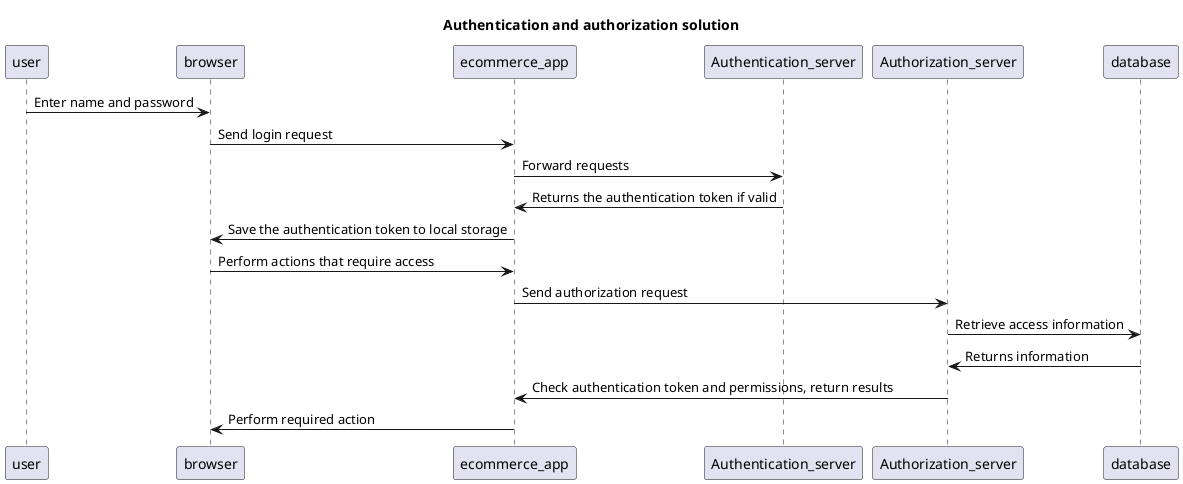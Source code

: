 @startuml

title Authentication and authorization solution

participant user as User
participant browser as Browser
participant ecommerce_app as App
participant Authentication_server as AuthServer
participant Authorization_server as AuthzServer
participant database as DB

User -> Browser: Enter name and password

Browser -> App: Send login request

App -> AuthServer: Forward requests

AuthServer -> App: Returns the authentication token if valid

App -> Browser: Save the authentication token to local storage

Browser -> App: Perform actions that require access

App -> AuthzServer: Send authorization request

AuthzServer -> DB: Retrieve access information

DB -> AuthzServer: Returns information

AuthzServer -> App: Check authentication token and permissions, return results

App -> Browser: Perform required action


@enduml

